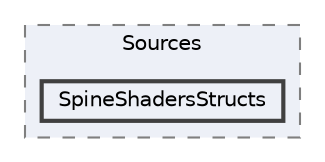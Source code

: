 digraph "external/spine-runtimes/spine-ios/Sources/SpineShadersStructs"
{
 // LATEX_PDF_SIZE
  bgcolor="transparent";
  edge [fontname=Helvetica,fontsize=10,labelfontname=Helvetica,labelfontsize=10];
  node [fontname=Helvetica,fontsize=10,shape=box,height=0.2,width=0.4];
  compound=true
  subgraph clusterdir_4f1f9c7376b1b5dc4971bdf80929bcd9 {
    graph [ bgcolor="#edf0f7", pencolor="grey50", label="Sources", fontname=Helvetica,fontsize=10 style="filled,dashed", URL="dir_4f1f9c7376b1b5dc4971bdf80929bcd9.html",tooltip=""]
  dir_b9f0437f836f7d70d4f9e095bca1d189 [label="SpineShadersStructs", fillcolor="#edf0f7", color="grey25", style="filled,bold", URL="dir_b9f0437f836f7d70d4f9e095bca1d189.html",tooltip=""];
  }
}
